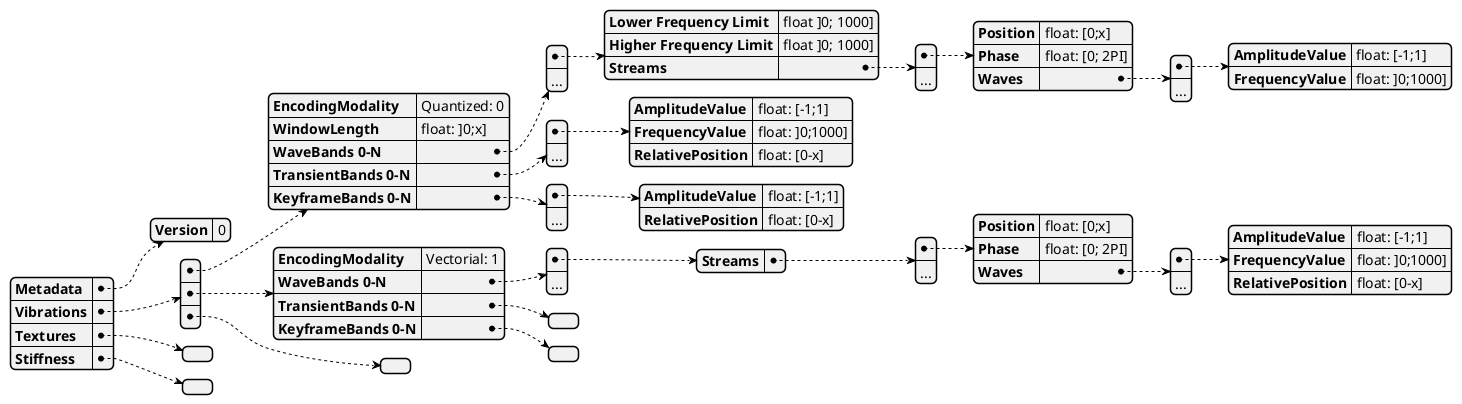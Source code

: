 @startjson
{
    "Metadata": {
        "Version": 0
        },
    "Vibrations": [
        {
            "EncodingModality": "Quantized: 0",
            "WindowLength": "float: ]0;x]",
            "WaveBands 0-N": [
                {
                    "Lower Frequency Limit": "float ]0; 1000]",
                    "Higher Frequency Limit": "float ]0; 1000]",
                    "Streams": [
                        {
                            "Position": "float: [0;x]",
                            "Phase": "float: [0; 2PI]",
                            "Waves": [
                                {
                                    "AmplitudeValue": "float: [-1;1]",
                                    "FrequencyValue": "float: ]0;1000]"
                                },
                                "..."
                            ]
                        },
                        "..."
                    ]
                },
                "..."
            ],
            "TransientBands 0-N": [
                {
                    "AmplitudeValue": "float: [-1;1]",
                    "FrequencyValue": "float: ]0;1000]",
                    "RelativePosition": "float: [0-x]"
                },
                "..."
            ],
            "KeyframeBands 0-N": [
                {
                    "AmplitudeValue": "float: [-1;1]",
                    "RelativePosition": "float: [0-x]"
                },
                "..."
            ]
        },
        {
            "EncodingModality": "Vectorial: 1",
            "WaveBands 0-N": [
                {
                    "Streams": [
                        {
                            "Position": "float: [0;x]",
                            "Phase": "float: [0; 2PI]",
                            "Waves": [
                                {
                                    "AmplitudeValue": "float: [-1;1]",
                                    "FrequencyValue": "float: ]0;1000]",
                                    "RelativePosition": "float: [0-x]"
                                },
                                "..."
                            ]
                        },
                        "..."
                    ]
                },
                "..."
            ],
            "TransientBands 0-N": [],
            "KeyframeBands 0-N": []
        },
        {}
    ],
    "Textures": [],
    "Stiffness": []
}
@endjson